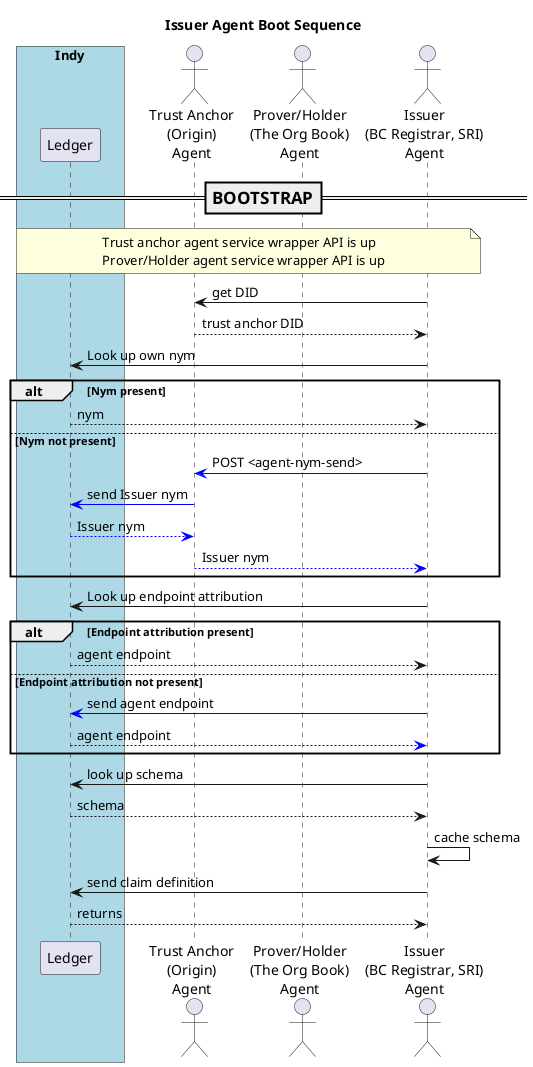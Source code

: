 @startuml
skinparam ParticipantPadding 20
skinparam BaloxPadding 20

title Issuer Agent Boot Sequence


box "Indy" #LightBlue
    participant "Ledger" as ledger
endbox
actor "Trust Anchor\n(Origin)\nAgent" as tag
actor "Prover/Holder\n(The Org Book)\nAgent" as obag
actor "Issuer\n(BC Registrar, SRI)\nAgent" as isag

=== BOOTSTRAP ==
note over ledger, isag
Trust anchor agent service wrapper API is up
Prover/Holder agent service wrapper API is up
endnote

isag -> tag: get DID
tag --> isag: trust anchor DID

isag -> ledger: Look up own nym
alt Nym present
    ledger --> isag: nym
else Nym not present
    isag -[#blue]> tag: POST <agent-nym-send>
    tag -[#blue]> ledger: send Issuer nym
    ledger --[#blue]> tag: Issuer nym
    tag --[#blue]> isag: Issuer nym
end

isag -> ledger: Look up endpoint attribution
alt Endpoint attribution present
    ledger --> isag: agent endpoint
else Endpoint attribution not present
    isag -[#blue]> ledger: send agent endpoint
    ledger --[#blue]> isag: agent endpoint
end

isag -> ledger: look up schema
ledger --> isag: schema
isag -> isag: cache schema

isag -> ledger: send claim definition
ledger --> isag: returns

@enduml

